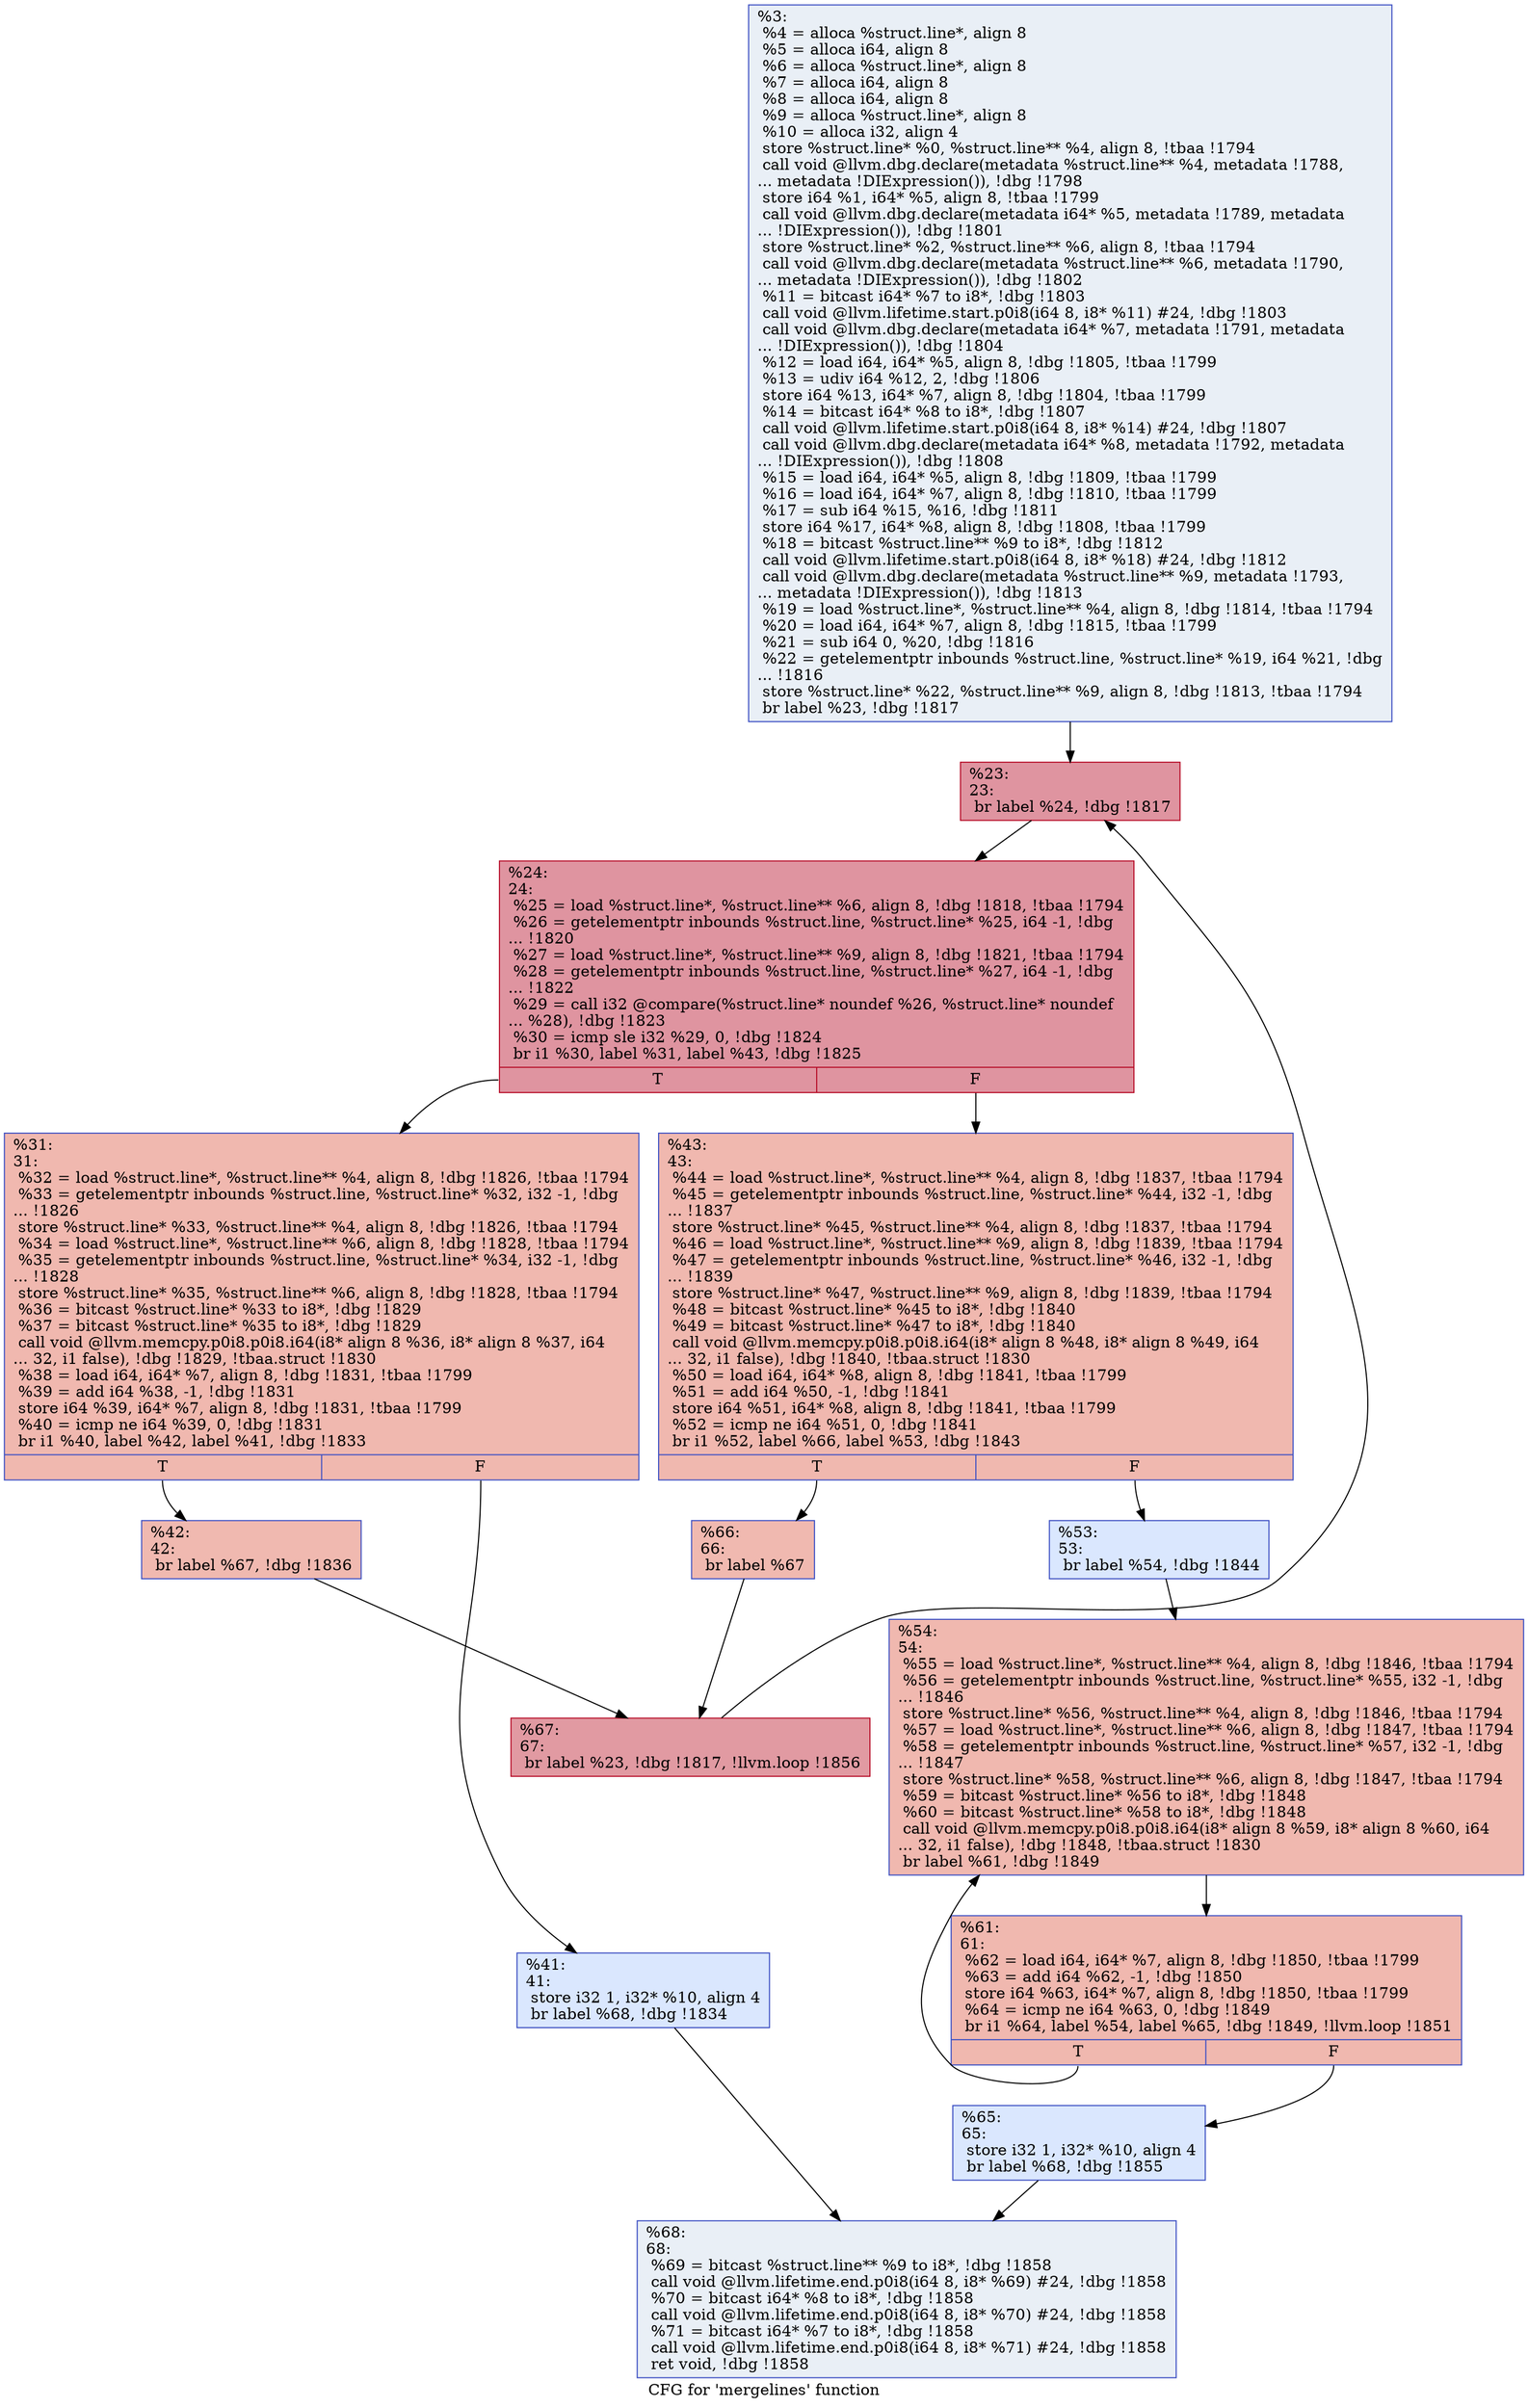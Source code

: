 digraph "CFG for 'mergelines' function" {
	label="CFG for 'mergelines' function";

	Node0x24dab90 [shape=record,color="#3d50c3ff", style=filled, fillcolor="#cedaeb70",label="{%3:\l  %4 = alloca %struct.line*, align 8\l  %5 = alloca i64, align 8\l  %6 = alloca %struct.line*, align 8\l  %7 = alloca i64, align 8\l  %8 = alloca i64, align 8\l  %9 = alloca %struct.line*, align 8\l  %10 = alloca i32, align 4\l  store %struct.line* %0, %struct.line** %4, align 8, !tbaa !1794\l  call void @llvm.dbg.declare(metadata %struct.line** %4, metadata !1788,\l... metadata !DIExpression()), !dbg !1798\l  store i64 %1, i64* %5, align 8, !tbaa !1799\l  call void @llvm.dbg.declare(metadata i64* %5, metadata !1789, metadata\l... !DIExpression()), !dbg !1801\l  store %struct.line* %2, %struct.line** %6, align 8, !tbaa !1794\l  call void @llvm.dbg.declare(metadata %struct.line** %6, metadata !1790,\l... metadata !DIExpression()), !dbg !1802\l  %11 = bitcast i64* %7 to i8*, !dbg !1803\l  call void @llvm.lifetime.start.p0i8(i64 8, i8* %11) #24, !dbg !1803\l  call void @llvm.dbg.declare(metadata i64* %7, metadata !1791, metadata\l... !DIExpression()), !dbg !1804\l  %12 = load i64, i64* %5, align 8, !dbg !1805, !tbaa !1799\l  %13 = udiv i64 %12, 2, !dbg !1806\l  store i64 %13, i64* %7, align 8, !dbg !1804, !tbaa !1799\l  %14 = bitcast i64* %8 to i8*, !dbg !1807\l  call void @llvm.lifetime.start.p0i8(i64 8, i8* %14) #24, !dbg !1807\l  call void @llvm.dbg.declare(metadata i64* %8, metadata !1792, metadata\l... !DIExpression()), !dbg !1808\l  %15 = load i64, i64* %5, align 8, !dbg !1809, !tbaa !1799\l  %16 = load i64, i64* %7, align 8, !dbg !1810, !tbaa !1799\l  %17 = sub i64 %15, %16, !dbg !1811\l  store i64 %17, i64* %8, align 8, !dbg !1808, !tbaa !1799\l  %18 = bitcast %struct.line** %9 to i8*, !dbg !1812\l  call void @llvm.lifetime.start.p0i8(i64 8, i8* %18) #24, !dbg !1812\l  call void @llvm.dbg.declare(metadata %struct.line** %9, metadata !1793,\l... metadata !DIExpression()), !dbg !1813\l  %19 = load %struct.line*, %struct.line** %4, align 8, !dbg !1814, !tbaa !1794\l  %20 = load i64, i64* %7, align 8, !dbg !1815, !tbaa !1799\l  %21 = sub i64 0, %20, !dbg !1816\l  %22 = getelementptr inbounds %struct.line, %struct.line* %19, i64 %21, !dbg\l... !1816\l  store %struct.line* %22, %struct.line** %9, align 8, !dbg !1813, !tbaa !1794\l  br label %23, !dbg !1817\l}"];
	Node0x24dab90 -> Node0x24dac60;
	Node0x24dac60 [shape=record,color="#b70d28ff", style=filled, fillcolor="#b70d2870",label="{%23:\l23:                                               \l  br label %24, !dbg !1817\l}"];
	Node0x24dac60 -> Node0x24dacb0;
	Node0x24dacb0 [shape=record,color="#b70d28ff", style=filled, fillcolor="#b70d2870",label="{%24:\l24:                                               \l  %25 = load %struct.line*, %struct.line** %6, align 8, !dbg !1818, !tbaa !1794\l  %26 = getelementptr inbounds %struct.line, %struct.line* %25, i64 -1, !dbg\l... !1820\l  %27 = load %struct.line*, %struct.line** %9, align 8, !dbg !1821, !tbaa !1794\l  %28 = getelementptr inbounds %struct.line, %struct.line* %27, i64 -1, !dbg\l... !1822\l  %29 = call i32 @compare(%struct.line* noundef %26, %struct.line* noundef\l... %28), !dbg !1823\l  %30 = icmp sle i32 %29, 0, !dbg !1824\l  br i1 %30, label %31, label %43, !dbg !1825\l|{<s0>T|<s1>F}}"];
	Node0x24dacb0:s0 -> Node0x24dad00;
	Node0x24dacb0:s1 -> Node0x24dadf0;
	Node0x24dad00 [shape=record,color="#3d50c3ff", style=filled, fillcolor="#dc5d4a70",label="{%31:\l31:                                               \l  %32 = load %struct.line*, %struct.line** %4, align 8, !dbg !1826, !tbaa !1794\l  %33 = getelementptr inbounds %struct.line, %struct.line* %32, i32 -1, !dbg\l... !1826\l  store %struct.line* %33, %struct.line** %4, align 8, !dbg !1826, !tbaa !1794\l  %34 = load %struct.line*, %struct.line** %6, align 8, !dbg !1828, !tbaa !1794\l  %35 = getelementptr inbounds %struct.line, %struct.line* %34, i32 -1, !dbg\l... !1828\l  store %struct.line* %35, %struct.line** %6, align 8, !dbg !1828, !tbaa !1794\l  %36 = bitcast %struct.line* %33 to i8*, !dbg !1829\l  %37 = bitcast %struct.line* %35 to i8*, !dbg !1829\l  call void @llvm.memcpy.p0i8.p0i8.i64(i8* align 8 %36, i8* align 8 %37, i64\l... 32, i1 false), !dbg !1829, !tbaa.struct !1830\l  %38 = load i64, i64* %7, align 8, !dbg !1831, !tbaa !1799\l  %39 = add i64 %38, -1, !dbg !1831\l  store i64 %39, i64* %7, align 8, !dbg !1831, !tbaa !1799\l  %40 = icmp ne i64 %39, 0, !dbg !1831\l  br i1 %40, label %42, label %41, !dbg !1833\l|{<s0>T|<s1>F}}"];
	Node0x24dad00:s0 -> Node0x24dada0;
	Node0x24dad00:s1 -> Node0x24dad50;
	Node0x24dad50 [shape=record,color="#3d50c3ff", style=filled, fillcolor="#abc8fd70",label="{%41:\l41:                                               \l  store i32 1, i32* %10, align 4\l  br label %68, !dbg !1834\l}"];
	Node0x24dad50 -> Node0x24db020;
	Node0x24dada0 [shape=record,color="#3d50c3ff", style=filled, fillcolor="#de614d70",label="{%42:\l42:                                               \l  br label %67, !dbg !1836\l}"];
	Node0x24dada0 -> Node0x24dafd0;
	Node0x24dadf0 [shape=record,color="#3d50c3ff", style=filled, fillcolor="#dc5d4a70",label="{%43:\l43:                                               \l  %44 = load %struct.line*, %struct.line** %4, align 8, !dbg !1837, !tbaa !1794\l  %45 = getelementptr inbounds %struct.line, %struct.line* %44, i32 -1, !dbg\l... !1837\l  store %struct.line* %45, %struct.line** %4, align 8, !dbg !1837, !tbaa !1794\l  %46 = load %struct.line*, %struct.line** %9, align 8, !dbg !1839, !tbaa !1794\l  %47 = getelementptr inbounds %struct.line, %struct.line* %46, i32 -1, !dbg\l... !1839\l  store %struct.line* %47, %struct.line** %9, align 8, !dbg !1839, !tbaa !1794\l  %48 = bitcast %struct.line* %45 to i8*, !dbg !1840\l  %49 = bitcast %struct.line* %47 to i8*, !dbg !1840\l  call void @llvm.memcpy.p0i8.p0i8.i64(i8* align 8 %48, i8* align 8 %49, i64\l... 32, i1 false), !dbg !1840, !tbaa.struct !1830\l  %50 = load i64, i64* %8, align 8, !dbg !1841, !tbaa !1799\l  %51 = add i64 %50, -1, !dbg !1841\l  store i64 %51, i64* %8, align 8, !dbg !1841, !tbaa !1799\l  %52 = icmp ne i64 %51, 0, !dbg !1841\l  br i1 %52, label %66, label %53, !dbg !1843\l|{<s0>T|<s1>F}}"];
	Node0x24dadf0:s0 -> Node0x24daf80;
	Node0x24dadf0:s1 -> Node0x24dae40;
	Node0x24dae40 [shape=record,color="#3d50c3ff", style=filled, fillcolor="#abc8fd70",label="{%53:\l53:                                               \l  br label %54, !dbg !1844\l}"];
	Node0x24dae40 -> Node0x24dae90;
	Node0x24dae90 [shape=record,color="#3d50c3ff", style=filled, fillcolor="#dc5d4a70",label="{%54:\l54:                                               \l  %55 = load %struct.line*, %struct.line** %4, align 8, !dbg !1846, !tbaa !1794\l  %56 = getelementptr inbounds %struct.line, %struct.line* %55, i32 -1, !dbg\l... !1846\l  store %struct.line* %56, %struct.line** %4, align 8, !dbg !1846, !tbaa !1794\l  %57 = load %struct.line*, %struct.line** %6, align 8, !dbg !1847, !tbaa !1794\l  %58 = getelementptr inbounds %struct.line, %struct.line* %57, i32 -1, !dbg\l... !1847\l  store %struct.line* %58, %struct.line** %6, align 8, !dbg !1847, !tbaa !1794\l  %59 = bitcast %struct.line* %56 to i8*, !dbg !1848\l  %60 = bitcast %struct.line* %58 to i8*, !dbg !1848\l  call void @llvm.memcpy.p0i8.p0i8.i64(i8* align 8 %59, i8* align 8 %60, i64\l... 32, i1 false), !dbg !1848, !tbaa.struct !1830\l  br label %61, !dbg !1849\l}"];
	Node0x24dae90 -> Node0x24daee0;
	Node0x24daee0 [shape=record,color="#3d50c3ff", style=filled, fillcolor="#dc5d4a70",label="{%61:\l61:                                               \l  %62 = load i64, i64* %7, align 8, !dbg !1850, !tbaa !1799\l  %63 = add i64 %62, -1, !dbg !1850\l  store i64 %63, i64* %7, align 8, !dbg !1850, !tbaa !1799\l  %64 = icmp ne i64 %63, 0, !dbg !1849\l  br i1 %64, label %54, label %65, !dbg !1849, !llvm.loop !1851\l|{<s0>T|<s1>F}}"];
	Node0x24daee0:s0 -> Node0x24dae90;
	Node0x24daee0:s1 -> Node0x24daf30;
	Node0x24daf30 [shape=record,color="#3d50c3ff", style=filled, fillcolor="#abc8fd70",label="{%65:\l65:                                               \l  store i32 1, i32* %10, align 4\l  br label %68, !dbg !1855\l}"];
	Node0x24daf30 -> Node0x24db020;
	Node0x24daf80 [shape=record,color="#3d50c3ff", style=filled, fillcolor="#de614d70",label="{%66:\l66:                                               \l  br label %67\l}"];
	Node0x24daf80 -> Node0x24dafd0;
	Node0x24dafd0 [shape=record,color="#b70d28ff", style=filled, fillcolor="#bb1b2c70",label="{%67:\l67:                                               \l  br label %23, !dbg !1817, !llvm.loop !1856\l}"];
	Node0x24dafd0 -> Node0x24dac60;
	Node0x24db020 [shape=record,color="#3d50c3ff", style=filled, fillcolor="#cedaeb70",label="{%68:\l68:                                               \l  %69 = bitcast %struct.line** %9 to i8*, !dbg !1858\l  call void @llvm.lifetime.end.p0i8(i64 8, i8* %69) #24, !dbg !1858\l  %70 = bitcast i64* %8 to i8*, !dbg !1858\l  call void @llvm.lifetime.end.p0i8(i64 8, i8* %70) #24, !dbg !1858\l  %71 = bitcast i64* %7 to i8*, !dbg !1858\l  call void @llvm.lifetime.end.p0i8(i64 8, i8* %71) #24, !dbg !1858\l  ret void, !dbg !1858\l}"];
}
